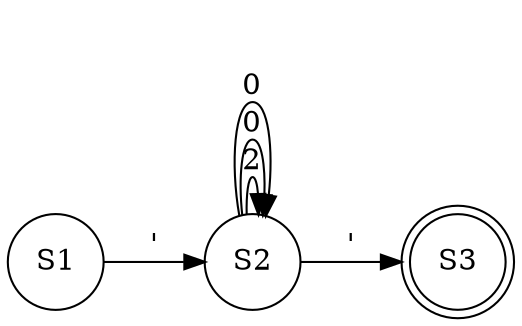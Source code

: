 digraph g{ 
rankdir=LR; 
node[shape=doublecircle]; S3; 
node[shape=circle]; 
 
S1 -> S2 [label = " \' "]; 
S2 -> S2 [label = " 2 "]; 
S2 -> S2 [label = " 0 "]; 
S2 -> S2 [label = " 0 "]; 
S2 -> S3 [label = " \' "]; 
} 
